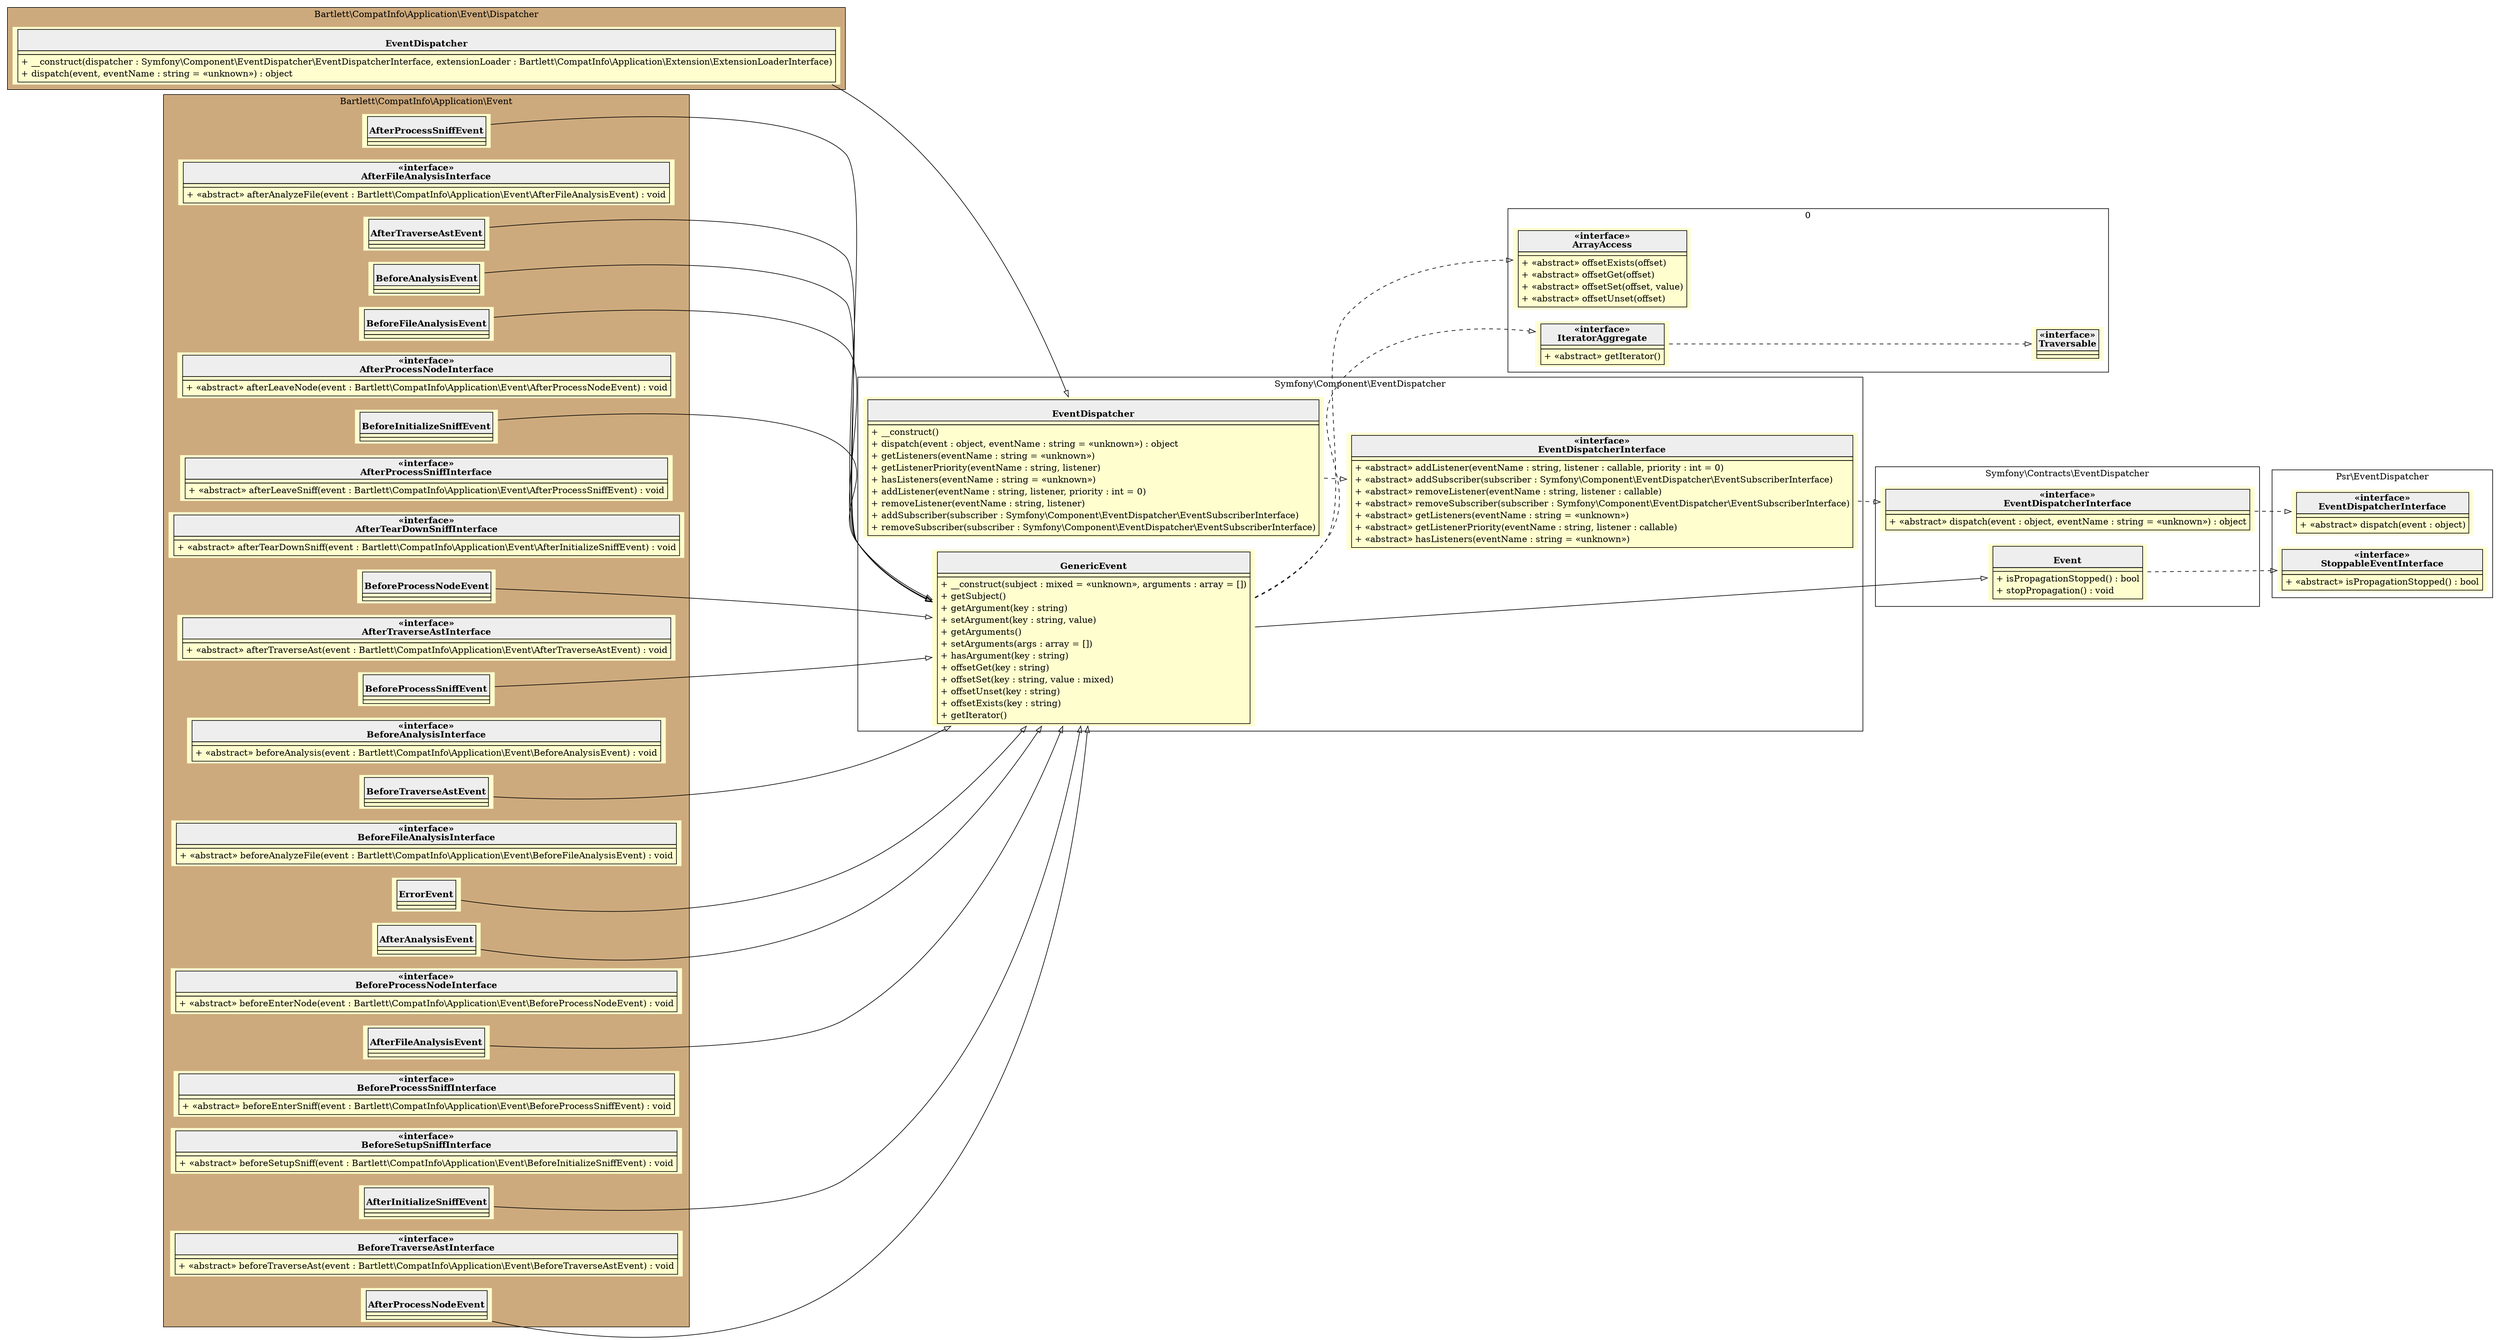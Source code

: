 digraph {
  graph [rankdir="LR" bgcolor="transparent"]
  node [fillcolor="#FEFECE" style="filled"]
  subgraph cluster_0 {
    graph [bgcolor="burlywood3"]
    label = "Bartlett\\CompatInfo\\Application\\Event\\Dispatcher"
    "Bartlett\\CompatInfo\\Application\\Event\\Dispatcher\\EventDispatcher" [shape="none" label=<
<table cellspacing="0" border="0" cellborder="1">
    <tr><td bgcolor="#eeeeee"><b><br/>EventDispatcher</b></td></tr>
    <tr><td></td></tr>
    <tr><td><table border="0" cellspacing="0" cellpadding="2">
    <tr><td align="left">+ __construct(dispatcher : Symfony\\Component\\EventDispatcher\\EventDispatcherInterface, extensionLoader : Bartlett\\CompatInfo\\Application\\Extension\\ExtensionLoaderInterface)</td></tr>
    <tr><td align="left">+ dispatch(event, eventName : string = «unknown») : object</td></tr>
</table></td></tr>
</table>>]
  }
  subgraph cluster_1 {
    label = "Symfony\\Component\\EventDispatcher"
    "Symfony\\Component\\EventDispatcher\\EventDispatcher" [shape="none" label=<
<table cellspacing="0" border="0" cellborder="1">
    <tr><td bgcolor="#eeeeee"><b><br/>EventDispatcher</b></td></tr>
    <tr><td></td></tr>
    <tr><td><table border="0" cellspacing="0" cellpadding="2">
    <tr><td align="left">+ __construct()</td></tr>
    <tr><td align="left">+ dispatch(event : object, eventName : string = «unknown») : object</td></tr>
    <tr><td align="left">+ getListeners(eventName : string = «unknown»)</td></tr>
    <tr><td align="left">+ getListenerPriority(eventName : string, listener)</td></tr>
    <tr><td align="left">+ hasListeners(eventName : string = «unknown»)</td></tr>
    <tr><td align="left">+ addListener(eventName : string, listener, priority : int = 0)</td></tr>
    <tr><td align="left">+ removeListener(eventName : string, listener)</td></tr>
    <tr><td align="left">+ addSubscriber(subscriber : Symfony\\Component\\EventDispatcher\\EventSubscriberInterface)</td></tr>
    <tr><td align="left">+ removeSubscriber(subscriber : Symfony\\Component\\EventDispatcher\\EventSubscriberInterface)</td></tr>
</table></td></tr>
</table>>]
    "Symfony\\Component\\EventDispatcher\\EventDispatcherInterface" [shape="none" label=<
<table cellspacing="0" border="0" cellborder="1">
    <tr><td bgcolor="#eeeeee"><b>«interface»<br/>EventDispatcherInterface</b></td></tr>
    <tr><td></td></tr>
    <tr><td><table border="0" cellspacing="0" cellpadding="2">
    <tr><td align="left">+ «abstract» addListener(eventName : string, listener : callable, priority : int = 0)</td></tr>
    <tr><td align="left">+ «abstract» addSubscriber(subscriber : Symfony\\Component\\EventDispatcher\\EventSubscriberInterface)</td></tr>
    <tr><td align="left">+ «abstract» removeListener(eventName : string, listener : callable)</td></tr>
    <tr><td align="left">+ «abstract» removeSubscriber(subscriber : Symfony\\Component\\EventDispatcher\\EventSubscriberInterface)</td></tr>
    <tr><td align="left">+ «abstract» getListeners(eventName : string = «unknown»)</td></tr>
    <tr><td align="left">+ «abstract» getListenerPriority(eventName : string, listener : callable)</td></tr>
    <tr><td align="left">+ «abstract» hasListeners(eventName : string = «unknown»)</td></tr>
</table></td></tr>
</table>>]
    "Symfony\\Component\\EventDispatcher\\GenericEvent" [shape="none" label=<
<table cellspacing="0" border="0" cellborder="1">
    <tr><td bgcolor="#eeeeee"><b><br/>GenericEvent</b></td></tr>
    <tr><td></td></tr>
    <tr><td><table border="0" cellspacing="0" cellpadding="2">
    <tr><td align="left">+ __construct(subject : mixed = «unknown», arguments : array = [])</td></tr>
    <tr><td align="left">+ getSubject()</td></tr>
    <tr><td align="left">+ getArgument(key : string)</td></tr>
    <tr><td align="left">+ setArgument(key : string, value)</td></tr>
    <tr><td align="left">+ getArguments()</td></tr>
    <tr><td align="left">+ setArguments(args : array = [])</td></tr>
    <tr><td align="left">+ hasArgument(key : string)</td></tr>
    <tr><td align="left">+ offsetGet(key : string)</td></tr>
    <tr><td align="left">+ offsetSet(key : string, value : mixed)</td></tr>
    <tr><td align="left">+ offsetUnset(key : string)</td></tr>
    <tr><td align="left">+ offsetExists(key : string)</td></tr>
    <tr><td align="left">+ getIterator()</td></tr>
</table></td></tr>
</table>>]
  }
  subgraph cluster_2 {
    label = "Symfony\\Contracts\\EventDispatcher"
    "Symfony\\Contracts\\EventDispatcher\\EventDispatcherInterface" [shape="none" label=<
<table cellspacing="0" border="0" cellborder="1">
    <tr><td bgcolor="#eeeeee"><b>«interface»<br/>EventDispatcherInterface</b></td></tr>
    <tr><td></td></tr>
    <tr><td><table border="0" cellspacing="0" cellpadding="2">
    <tr><td align="left">+ «abstract» dispatch(event : object, eventName : string = «unknown») : object</td></tr>
</table></td></tr>
</table>>]
    "Symfony\\Contracts\\EventDispatcher\\Event" [shape="none" label=<
<table cellspacing="0" border="0" cellborder="1">
    <tr><td bgcolor="#eeeeee"><b><br/>Event</b></td></tr>
    <tr><td></td></tr>
    <tr><td><table border="0" cellspacing="0" cellpadding="2">
    <tr><td align="left">+ isPropagationStopped() : bool</td></tr>
    <tr><td align="left">+ stopPropagation() : void</td></tr>
</table></td></tr>
</table>>]
  }
  subgraph cluster_3 {
    label = "Psr\\EventDispatcher"
    "Psr\\EventDispatcher\\EventDispatcherInterface" [shape="none" label=<
<table cellspacing="0" border="0" cellborder="1">
    <tr><td bgcolor="#eeeeee"><b>«interface»<br/>EventDispatcherInterface</b></td></tr>
    <tr><td></td></tr>
    <tr><td><table border="0" cellspacing="0" cellpadding="2">
    <tr><td align="left">+ «abstract» dispatch(event : object)</td></tr>
</table></td></tr>
</table>>]
    "Psr\\EventDispatcher\\StoppableEventInterface" [shape="none" label=<
<table cellspacing="0" border="0" cellborder="1">
    <tr><td bgcolor="#eeeeee"><b>«interface»<br/>StoppableEventInterface</b></td></tr>
    <tr><td></td></tr>
    <tr><td><table border="0" cellspacing="0" cellpadding="2">
    <tr><td align="left">+ «abstract» isPropagationStopped() : bool</td></tr>
</table></td></tr>
</table>>]
  }
  subgraph cluster_4 {
    graph [bgcolor="burlywood3"]
    label = "Bartlett\\CompatInfo\\Application\\Event"
    "Bartlett\\CompatInfo\\Application\\Event\\AfterAnalysisEvent" [shape="none" label=<
<table cellspacing="0" border="0" cellborder="1">
    <tr><td bgcolor="#eeeeee"><b><br/>AfterAnalysisEvent</b></td></tr>
    <tr><td></td></tr>
    <tr><td></td></tr>
</table>>]
    "Bartlett\\CompatInfo\\Application\\Event\\AfterFileAnalysisInterface" [shape="none" label=<
<table cellspacing="0" border="0" cellborder="1">
    <tr><td bgcolor="#eeeeee"><b>«interface»<br/>AfterFileAnalysisInterface</b></td></tr>
    <tr><td></td></tr>
    <tr><td><table border="0" cellspacing="0" cellpadding="2">
    <tr><td align="left">+ «abstract» afterAnalyzeFile(event : Bartlett\\CompatInfo\\Application\\Event\\AfterFileAnalysisEvent) : void</td></tr>
</table></td></tr>
</table>>]
    "Bartlett\\CompatInfo\\Application\\Event\\AfterFileAnalysisEvent" [shape="none" label=<
<table cellspacing="0" border="0" cellborder="1">
    <tr><td bgcolor="#eeeeee"><b><br/>AfterFileAnalysisEvent</b></td></tr>
    <tr><td></td></tr>
    <tr><td></td></tr>
</table>>]
    "Bartlett\\CompatInfo\\Application\\Event\\AfterInitializeSniffEvent" [shape="none" label=<
<table cellspacing="0" border="0" cellborder="1">
    <tr><td bgcolor="#eeeeee"><b><br/>AfterInitializeSniffEvent</b></td></tr>
    <tr><td></td></tr>
    <tr><td></td></tr>
</table>>]
    "Bartlett\\CompatInfo\\Application\\Event\\AfterProcessNodeEvent" [shape="none" label=<
<table cellspacing="0" border="0" cellborder="1">
    <tr><td bgcolor="#eeeeee"><b><br/>AfterProcessNodeEvent</b></td></tr>
    <tr><td></td></tr>
    <tr><td></td></tr>
</table>>]
    "Bartlett\\CompatInfo\\Application\\Event\\AfterProcessNodeInterface" [shape="none" label=<
<table cellspacing="0" border="0" cellborder="1">
    <tr><td bgcolor="#eeeeee"><b>«interface»<br/>AfterProcessNodeInterface</b></td></tr>
    <tr><td></td></tr>
    <tr><td><table border="0" cellspacing="0" cellpadding="2">
    <tr><td align="left">+ «abstract» afterLeaveNode(event : Bartlett\\CompatInfo\\Application\\Event\\AfterProcessNodeEvent) : void</td></tr>
</table></td></tr>
</table>>]
    "Bartlett\\CompatInfo\\Application\\Event\\AfterProcessSniffEvent" [shape="none" label=<
<table cellspacing="0" border="0" cellborder="1">
    <tr><td bgcolor="#eeeeee"><b><br/>AfterProcessSniffEvent</b></td></tr>
    <tr><td></td></tr>
    <tr><td></td></tr>
</table>>]
    "Bartlett\\CompatInfo\\Application\\Event\\AfterProcessSniffInterface" [shape="none" label=<
<table cellspacing="0" border="0" cellborder="1">
    <tr><td bgcolor="#eeeeee"><b>«interface»<br/>AfterProcessSniffInterface</b></td></tr>
    <tr><td></td></tr>
    <tr><td><table border="0" cellspacing="0" cellpadding="2">
    <tr><td align="left">+ «abstract» afterLeaveSniff(event : Bartlett\\CompatInfo\\Application\\Event\\AfterProcessSniffEvent) : void</td></tr>
</table></td></tr>
</table>>]
    "Bartlett\\CompatInfo\\Application\\Event\\AfterTearDownSniffInterface" [shape="none" label=<
<table cellspacing="0" border="0" cellborder="1">
    <tr><td bgcolor="#eeeeee"><b>«interface»<br/>AfterTearDownSniffInterface</b></td></tr>
    <tr><td></td></tr>
    <tr><td><table border="0" cellspacing="0" cellpadding="2">
    <tr><td align="left">+ «abstract» afterTearDownSniff(event : Bartlett\\CompatInfo\\Application\\Event\\AfterInitializeSniffEvent) : void</td></tr>
</table></td></tr>
</table>>]
    "Bartlett\\CompatInfo\\Application\\Event\\AfterTraverseAstEvent" [shape="none" label=<
<table cellspacing="0" border="0" cellborder="1">
    <tr><td bgcolor="#eeeeee"><b><br/>AfterTraverseAstEvent</b></td></tr>
    <tr><td></td></tr>
    <tr><td></td></tr>
</table>>]
    "Bartlett\\CompatInfo\\Application\\Event\\AfterTraverseAstInterface" [shape="none" label=<
<table cellspacing="0" border="0" cellborder="1">
    <tr><td bgcolor="#eeeeee"><b>«interface»<br/>AfterTraverseAstInterface</b></td></tr>
    <tr><td></td></tr>
    <tr><td><table border="0" cellspacing="0" cellpadding="2">
    <tr><td align="left">+ «abstract» afterTraverseAst(event : Bartlett\\CompatInfo\\Application\\Event\\AfterTraverseAstEvent) : void</td></tr>
</table></td></tr>
</table>>]
    "Bartlett\\CompatInfo\\Application\\Event\\BeforeAnalysisEvent" [shape="none" label=<
<table cellspacing="0" border="0" cellborder="1">
    <tr><td bgcolor="#eeeeee"><b><br/>BeforeAnalysisEvent</b></td></tr>
    <tr><td></td></tr>
    <tr><td></td></tr>
</table>>]
    "Bartlett\\CompatInfo\\Application\\Event\\BeforeAnalysisInterface" [shape="none" label=<
<table cellspacing="0" border="0" cellborder="1">
    <tr><td bgcolor="#eeeeee"><b>«interface»<br/>BeforeAnalysisInterface</b></td></tr>
    <tr><td></td></tr>
    <tr><td><table border="0" cellspacing="0" cellpadding="2">
    <tr><td align="left">+ «abstract» beforeAnalysis(event : Bartlett\\CompatInfo\\Application\\Event\\BeforeAnalysisEvent) : void</td></tr>
</table></td></tr>
</table>>]
    "Bartlett\\CompatInfo\\Application\\Event\\BeforeFileAnalysisEvent" [shape="none" label=<
<table cellspacing="0" border="0" cellborder="1">
    <tr><td bgcolor="#eeeeee"><b><br/>BeforeFileAnalysisEvent</b></td></tr>
    <tr><td></td></tr>
    <tr><td></td></tr>
</table>>]
    "Bartlett\\CompatInfo\\Application\\Event\\BeforeFileAnalysisInterface" [shape="none" label=<
<table cellspacing="0" border="0" cellborder="1">
    <tr><td bgcolor="#eeeeee"><b>«interface»<br/>BeforeFileAnalysisInterface</b></td></tr>
    <tr><td></td></tr>
    <tr><td><table border="0" cellspacing="0" cellpadding="2">
    <tr><td align="left">+ «abstract» beforeAnalyzeFile(event : Bartlett\\CompatInfo\\Application\\Event\\BeforeFileAnalysisEvent) : void</td></tr>
</table></td></tr>
</table>>]
    "Bartlett\\CompatInfo\\Application\\Event\\BeforeInitializeSniffEvent" [shape="none" label=<
<table cellspacing="0" border="0" cellborder="1">
    <tr><td bgcolor="#eeeeee"><b><br/>BeforeInitializeSniffEvent</b></td></tr>
    <tr><td></td></tr>
    <tr><td></td></tr>
</table>>]
    "Bartlett\\CompatInfo\\Application\\Event\\BeforeProcessNodeEvent" [shape="none" label=<
<table cellspacing="0" border="0" cellborder="1">
    <tr><td bgcolor="#eeeeee"><b><br/>BeforeProcessNodeEvent</b></td></tr>
    <tr><td></td></tr>
    <tr><td></td></tr>
</table>>]
    "Bartlett\\CompatInfo\\Application\\Event\\BeforeProcessNodeInterface" [shape="none" label=<
<table cellspacing="0" border="0" cellborder="1">
    <tr><td bgcolor="#eeeeee"><b>«interface»<br/>BeforeProcessNodeInterface</b></td></tr>
    <tr><td></td></tr>
    <tr><td><table border="0" cellspacing="0" cellpadding="2">
    <tr><td align="left">+ «abstract» beforeEnterNode(event : Bartlett\\CompatInfo\\Application\\Event\\BeforeProcessNodeEvent) : void</td></tr>
</table></td></tr>
</table>>]
    "Bartlett\\CompatInfo\\Application\\Event\\BeforeProcessSniffEvent" [shape="none" label=<
<table cellspacing="0" border="0" cellborder="1">
    <tr><td bgcolor="#eeeeee"><b><br/>BeforeProcessSniffEvent</b></td></tr>
    <tr><td></td></tr>
    <tr><td></td></tr>
</table>>]
    "Bartlett\\CompatInfo\\Application\\Event\\BeforeProcessSniffInterface" [shape="none" label=<
<table cellspacing="0" border="0" cellborder="1">
    <tr><td bgcolor="#eeeeee"><b>«interface»<br/>BeforeProcessSniffInterface</b></td></tr>
    <tr><td></td></tr>
    <tr><td><table border="0" cellspacing="0" cellpadding="2">
    <tr><td align="left">+ «abstract» beforeEnterSniff(event : Bartlett\\CompatInfo\\Application\\Event\\BeforeProcessSniffEvent) : void</td></tr>
</table></td></tr>
</table>>]
    "Bartlett\\CompatInfo\\Application\\Event\\BeforeSetupSniffInterface" [shape="none" label=<
<table cellspacing="0" border="0" cellborder="1">
    <tr><td bgcolor="#eeeeee"><b>«interface»<br/>BeforeSetupSniffInterface</b></td></tr>
    <tr><td></td></tr>
    <tr><td><table border="0" cellspacing="0" cellpadding="2">
    <tr><td align="left">+ «abstract» beforeSetupSniff(event : Bartlett\\CompatInfo\\Application\\Event\\BeforeInitializeSniffEvent) : void</td></tr>
</table></td></tr>
</table>>]
    "Bartlett\\CompatInfo\\Application\\Event\\BeforeTraverseAstEvent" [shape="none" label=<
<table cellspacing="0" border="0" cellborder="1">
    <tr><td bgcolor="#eeeeee"><b><br/>BeforeTraverseAstEvent</b></td></tr>
    <tr><td></td></tr>
    <tr><td></td></tr>
</table>>]
    "Bartlett\\CompatInfo\\Application\\Event\\BeforeTraverseAstInterface" [shape="none" label=<
<table cellspacing="0" border="0" cellborder="1">
    <tr><td bgcolor="#eeeeee"><b>«interface»<br/>BeforeTraverseAstInterface</b></td></tr>
    <tr><td></td></tr>
    <tr><td><table border="0" cellspacing="0" cellpadding="2">
    <tr><td align="left">+ «abstract» beforeTraverseAst(event : Bartlett\\CompatInfo\\Application\\Event\\BeforeTraverseAstEvent) : void</td></tr>
</table></td></tr>
</table>>]
    "Bartlett\\CompatInfo\\Application\\Event\\ErrorEvent" [shape="none" label=<
<table cellspacing="0" border="0" cellborder="1">
    <tr><td bgcolor="#eeeeee"><b><br/>ErrorEvent</b></td></tr>
    <tr><td></td></tr>
    <tr><td></td></tr>
</table>>]
  }
  subgraph cluster_5 {
    label = 0
    "ArrayAccess" [shape="none" label=<
<table cellspacing="0" border="0" cellborder="1">
    <tr><td bgcolor="#eeeeee"><b>«interface»<br/>ArrayAccess</b></td></tr>
    <tr><td></td></tr>
    <tr><td><table border="0" cellspacing="0" cellpadding="2">
    <tr><td align="left">+ «abstract» offsetExists(offset)</td></tr>
    <tr><td align="left">+ «abstract» offsetGet(offset)</td></tr>
    <tr><td align="left">+ «abstract» offsetSet(offset, value)</td></tr>
    <tr><td align="left">+ «abstract» offsetUnset(offset)</td></tr>
</table></td></tr>
</table>>]
    "IteratorAggregate" [shape="none" label=<
<table cellspacing="0" border="0" cellborder="1">
    <tr><td bgcolor="#eeeeee"><b>«interface»<br/>IteratorAggregate</b></td></tr>
    <tr><td></td></tr>
    <tr><td><table border="0" cellspacing="0" cellpadding="2">
    <tr><td align="left">+ «abstract» getIterator()</td></tr>
</table></td></tr>
</table>>]
    "Traversable" [shape="none" label=<
<table cellspacing="0" border="0" cellborder="1">
    <tr><td bgcolor="#eeeeee"><b>«interface»<br/>Traversable</b></td></tr>
    <tr><td></td></tr>
    <tr><td></td></tr>
</table>>]
  }
  "Symfony\\Contracts\\EventDispatcher\\EventDispatcherInterface" -> "Psr\\EventDispatcher\\EventDispatcherInterface" [arrowhead="empty" style="dashed"]
  "Symfony\\Component\\EventDispatcher\\EventDispatcherInterface" -> "Symfony\\Contracts\\EventDispatcher\\EventDispatcherInterface" [arrowhead="empty" style="dashed"]
  "Symfony\\Component\\EventDispatcher\\EventDispatcher" -> "Symfony\\Component\\EventDispatcher\\EventDispatcherInterface" [arrowhead="empty" style="dashed"]
  "Bartlett\\CompatInfo\\Application\\Event\\Dispatcher\\EventDispatcher" -> "Symfony\\Component\\EventDispatcher\\EventDispatcher" [arrowhead="empty" style="filled"]
  "Symfony\\Contracts\\EventDispatcher\\Event" -> "Psr\\EventDispatcher\\StoppableEventInterface" [arrowhead="empty" style="dashed"]
  "Symfony\\Component\\EventDispatcher\\GenericEvent" -> "Symfony\\Contracts\\EventDispatcher\\Event" [arrowhead="empty" style="filled"]
  "Symfony\\Component\\EventDispatcher\\GenericEvent" -> "ArrayAccess" [arrowhead="empty" style="dashed"]
  "IteratorAggregate" -> "Traversable" [arrowhead="empty" style="dashed"]
  "Symfony\\Component\\EventDispatcher\\GenericEvent" -> "IteratorAggregate" [arrowhead="empty" style="dashed"]
  "Bartlett\\CompatInfo\\Application\\Event\\AfterAnalysisEvent" -> "Symfony\\Component\\EventDispatcher\\GenericEvent" [arrowhead="empty" style="filled"]
  "Bartlett\\CompatInfo\\Application\\Event\\AfterFileAnalysisEvent" -> "Symfony\\Component\\EventDispatcher\\GenericEvent" [arrowhead="empty" style="filled"]
  "Bartlett\\CompatInfo\\Application\\Event\\AfterInitializeSniffEvent" -> "Symfony\\Component\\EventDispatcher\\GenericEvent" [arrowhead="empty" style="filled"]
  "Bartlett\\CompatInfo\\Application\\Event\\AfterProcessNodeEvent" -> "Symfony\\Component\\EventDispatcher\\GenericEvent" [arrowhead="empty" style="filled"]
  "Bartlett\\CompatInfo\\Application\\Event\\AfterProcessSniffEvent" -> "Symfony\\Component\\EventDispatcher\\GenericEvent" [arrowhead="empty" style="filled"]
  "Bartlett\\CompatInfo\\Application\\Event\\AfterTraverseAstEvent" -> "Symfony\\Component\\EventDispatcher\\GenericEvent" [arrowhead="empty" style="filled"]
  "Bartlett\\CompatInfo\\Application\\Event\\BeforeAnalysisEvent" -> "Symfony\\Component\\EventDispatcher\\GenericEvent" [arrowhead="empty" style="filled"]
  "Bartlett\\CompatInfo\\Application\\Event\\BeforeFileAnalysisEvent" -> "Symfony\\Component\\EventDispatcher\\GenericEvent" [arrowhead="empty" style="filled"]
  "Bartlett\\CompatInfo\\Application\\Event\\BeforeInitializeSniffEvent" -> "Symfony\\Component\\EventDispatcher\\GenericEvent" [arrowhead="empty" style="filled"]
  "Bartlett\\CompatInfo\\Application\\Event\\BeforeProcessNodeEvent" -> "Symfony\\Component\\EventDispatcher\\GenericEvent" [arrowhead="empty" style="filled"]
  "Bartlett\\CompatInfo\\Application\\Event\\BeforeProcessSniffEvent" -> "Symfony\\Component\\EventDispatcher\\GenericEvent" [arrowhead="empty" style="filled"]
  "Bartlett\\CompatInfo\\Application\\Event\\BeforeTraverseAstEvent" -> "Symfony\\Component\\EventDispatcher\\GenericEvent" [arrowhead="empty" style="filled"]
  "Bartlett\\CompatInfo\\Application\\Event\\ErrorEvent" -> "Symfony\\Component\\EventDispatcher\\GenericEvent" [arrowhead="empty" style="filled"]
}
